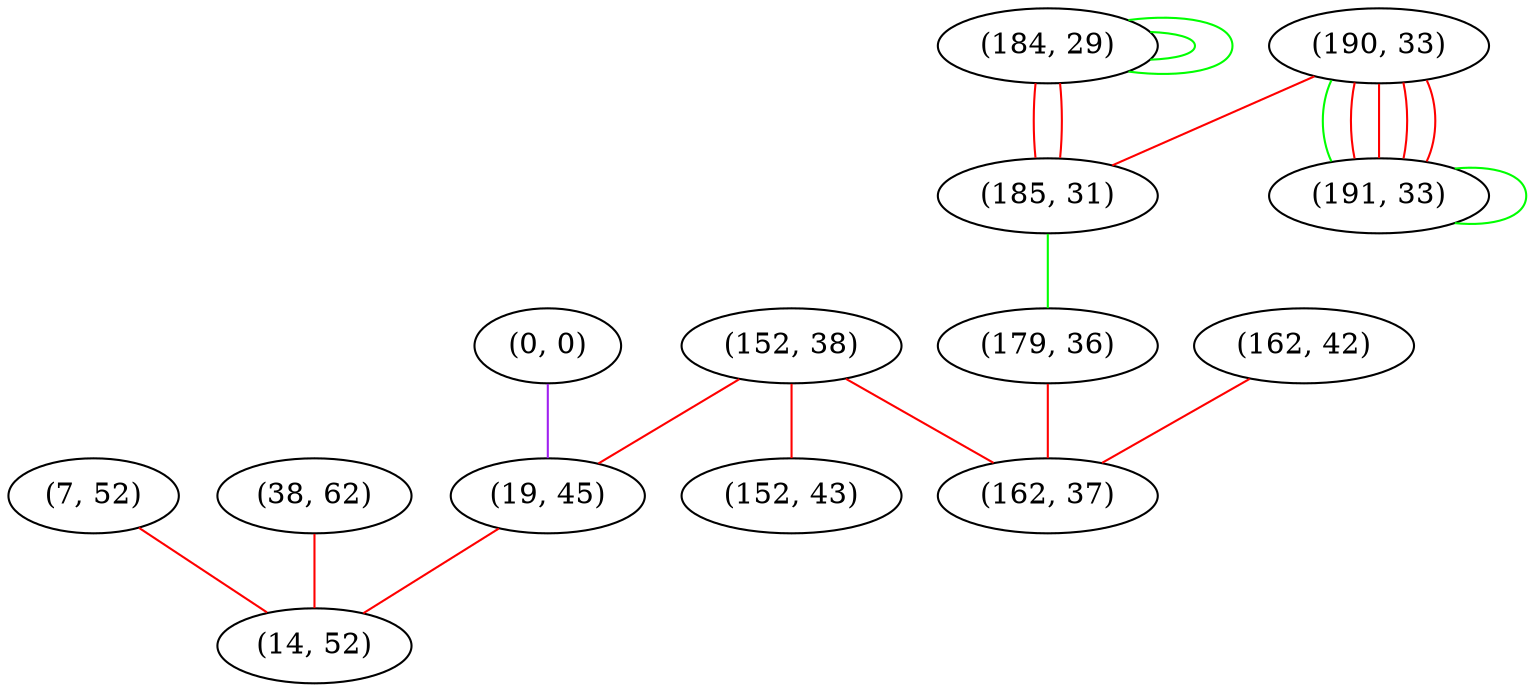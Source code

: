 graph "" {
"(7, 52)";
"(190, 33)";
"(0, 0)";
"(184, 29)";
"(185, 31)";
"(152, 38)";
"(179, 36)";
"(38, 62)";
"(19, 45)";
"(14, 52)";
"(152, 43)";
"(162, 42)";
"(162, 37)";
"(191, 33)";
"(7, 52)" -- "(14, 52)"  [color=red, key=0, weight=1];
"(190, 33)" -- "(191, 33)"  [color=green, key=0, weight=2];
"(190, 33)" -- "(191, 33)"  [color=red, key=1, weight=1];
"(190, 33)" -- "(191, 33)"  [color=red, key=2, weight=1];
"(190, 33)" -- "(191, 33)"  [color=red, key=3, weight=1];
"(190, 33)" -- "(191, 33)"  [color=red, key=4, weight=1];
"(190, 33)" -- "(185, 31)"  [color=red, key=0, weight=1];
"(0, 0)" -- "(19, 45)"  [color=purple, key=0, weight=4];
"(184, 29)" -- "(184, 29)"  [color=green, key=0, weight=2];
"(184, 29)" -- "(184, 29)"  [color=green, key=1, weight=2];
"(184, 29)" -- "(185, 31)"  [color=red, key=0, weight=1];
"(184, 29)" -- "(185, 31)"  [color=red, key=1, weight=1];
"(185, 31)" -- "(179, 36)"  [color=green, key=0, weight=2];
"(152, 38)" -- "(152, 43)"  [color=red, key=0, weight=1];
"(152, 38)" -- "(162, 37)"  [color=red, key=0, weight=1];
"(152, 38)" -- "(19, 45)"  [color=red, key=0, weight=1];
"(179, 36)" -- "(162, 37)"  [color=red, key=0, weight=1];
"(38, 62)" -- "(14, 52)"  [color=red, key=0, weight=1];
"(19, 45)" -- "(14, 52)"  [color=red, key=0, weight=1];
"(162, 42)" -- "(162, 37)"  [color=red, key=0, weight=1];
"(191, 33)" -- "(191, 33)"  [color=green, key=0, weight=2];
}
